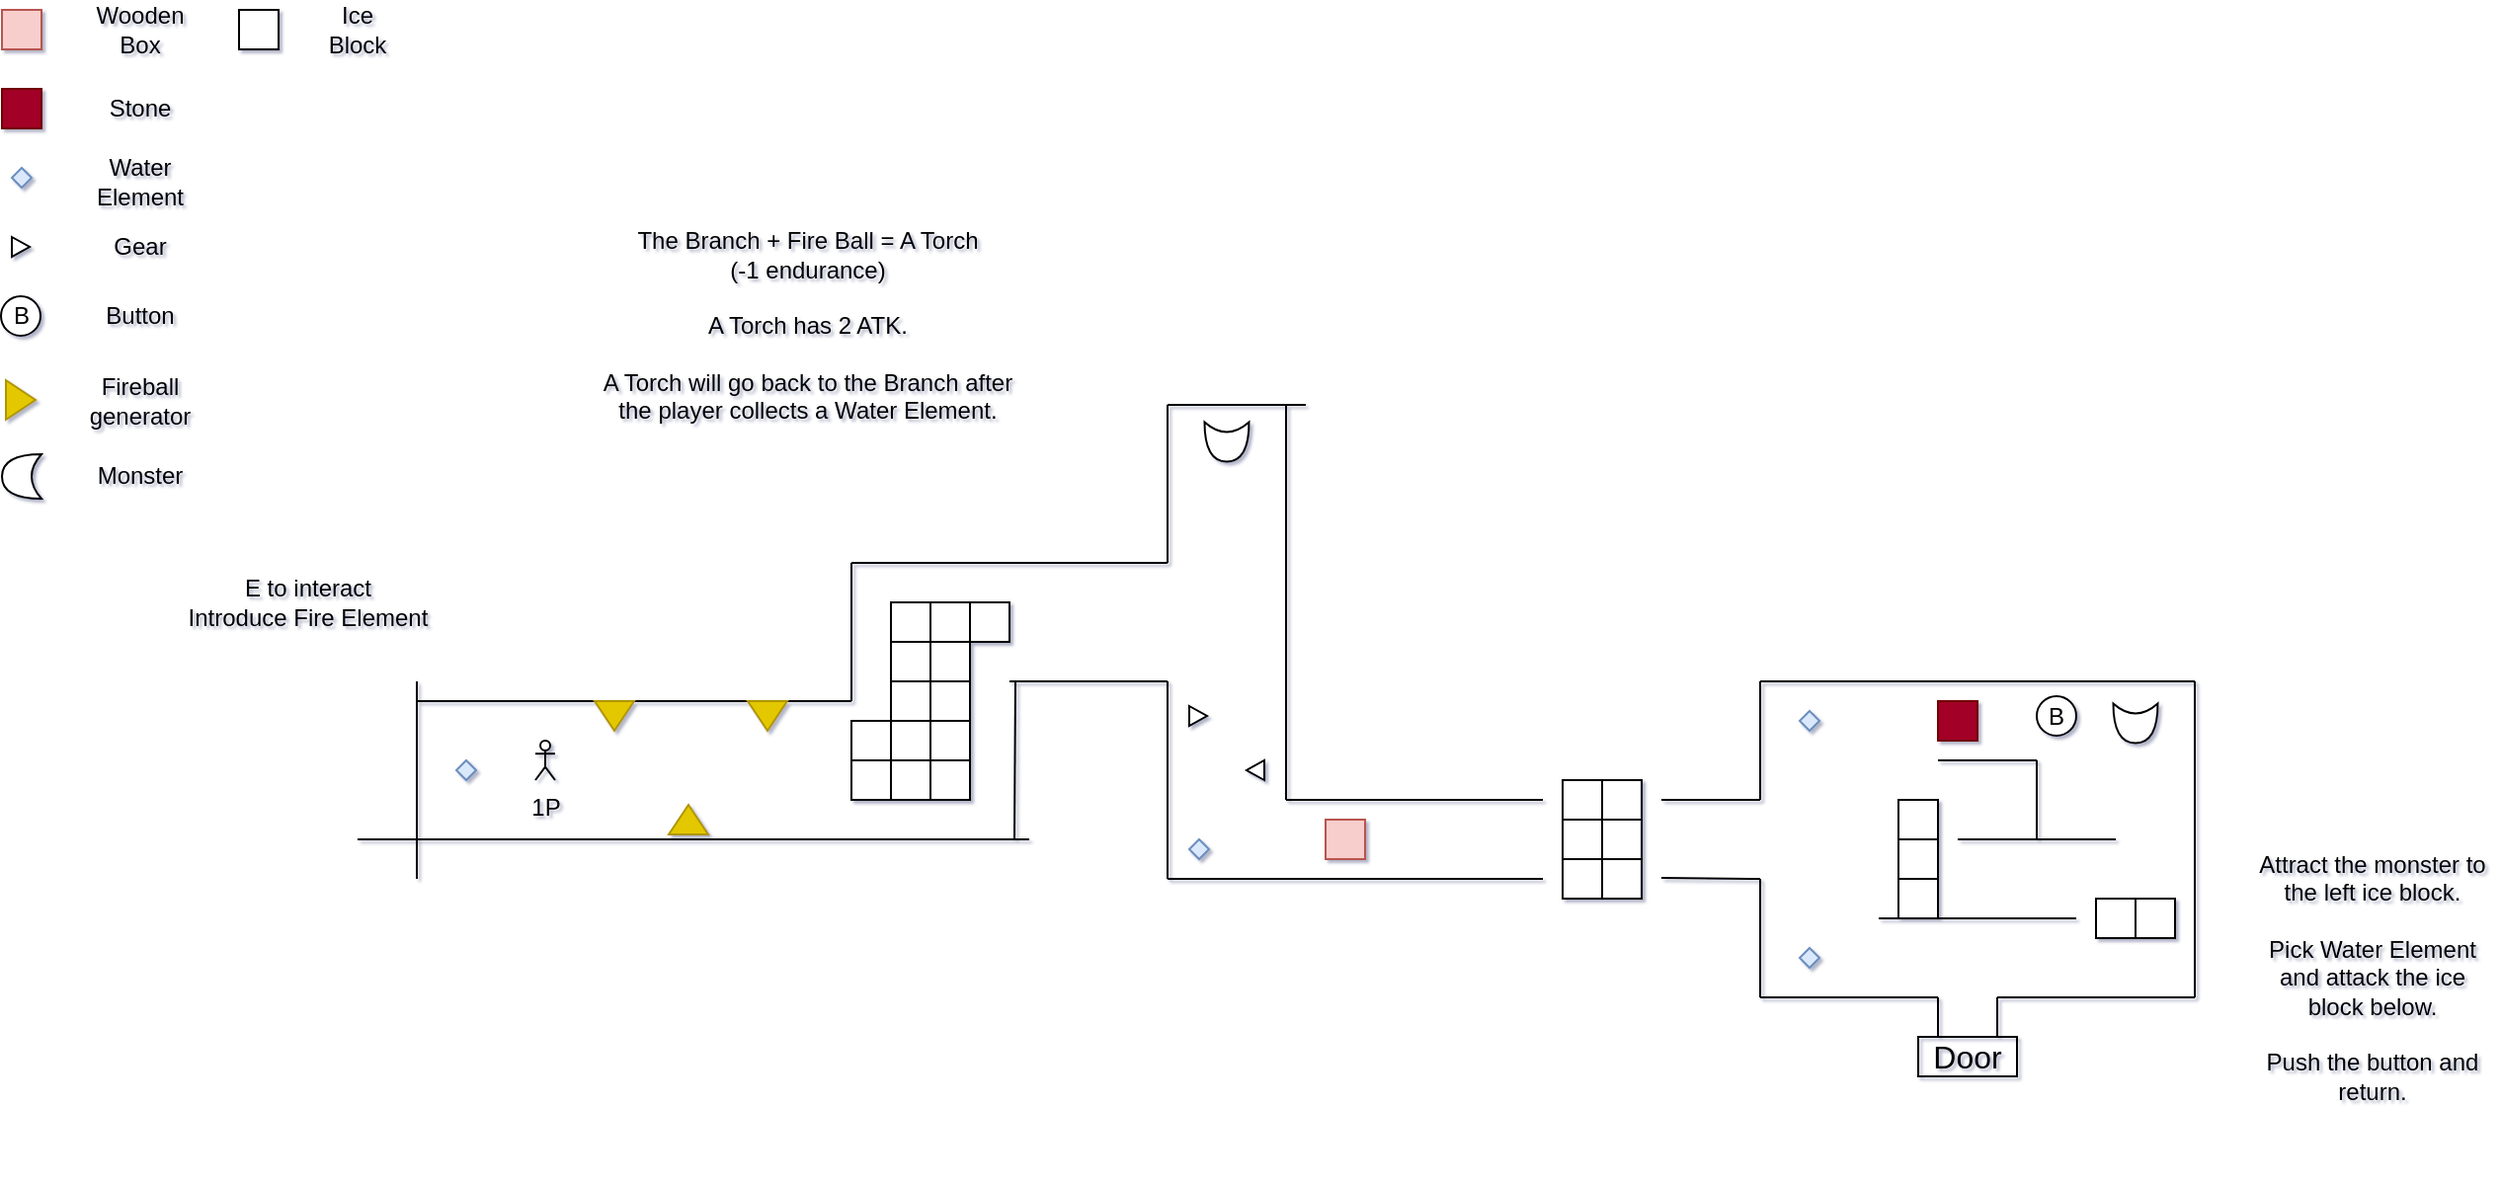 <mxfile version="13.7.9" type="device"><diagram id="3y1AjoHyv7OyycN5n-na" name="第 1 页"><mxGraphModel dx="782" dy="897" grid="1" gridSize="10" guides="1" tooltips="1" connect="0" arrows="0" fold="1" page="0" pageScale="1" pageWidth="1169" pageHeight="827" background="none" math="0" shadow="1"><root><mxCell id="0"/><mxCell id="1" parent="0"/><mxCell id="SpLV2KILrBBFEv4tviCs-5" value="" style="endArrow=none;html=1;" parent="1" edge="1"><mxGeometry width="50" height="50" relative="1" as="geometry"><mxPoint x="350" y="260" as="sourcePoint"/><mxPoint x="690" y="260" as="targetPoint"/></mxGeometry></mxCell><mxCell id="SpLV2KILrBBFEv4tviCs-37" value="1P" style="shape=umlActor;verticalLabelPosition=bottom;verticalAlign=top;html=1;outlineConnect=0;" parent="1" vertex="1"><mxGeometry x="440" y="210" width="10" height="20" as="geometry"/></mxCell><mxCell id="SpLV2KILrBBFEv4tviCs-41" value="E to interact&lt;br&gt;Introduce Fire Element" style="text;html=1;strokeColor=none;fillColor=none;align=center;verticalAlign=middle;whiteSpace=wrap;rounded=0;fontSize=12;" parent="1" vertex="1"><mxGeometry x="260" y="125" width="130" height="30" as="geometry"/></mxCell><mxCell id="SpLV2KILrBBFEv4tviCs-50" value="" style="endArrow=none;html=1;fontSize=16;" parent="1" edge="1"><mxGeometry width="50" height="50" relative="1" as="geometry"><mxPoint x="380" y="280" as="sourcePoint"/><mxPoint x="380" y="180" as="targetPoint"/></mxGeometry></mxCell><mxCell id="80CNVGqYUuL2NQkGsq6I-1" value="" style="whiteSpace=wrap;html=1;aspect=fixed;fillColor=#f8cecc;strokeColor=#b85450;" parent="1" vertex="1"><mxGeometry x="170" y="-160" width="20" height="20" as="geometry"/></mxCell><mxCell id="80CNVGqYUuL2NQkGsq6I-2" value="Wooden Box" style="text;html=1;strokeColor=none;fillColor=none;align=center;verticalAlign=middle;whiteSpace=wrap;rounded=0;" parent="1" vertex="1"><mxGeometry x="220" y="-160" width="40" height="20" as="geometry"/></mxCell><mxCell id="80CNVGqYUuL2NQkGsq6I-3" value="" style="whiteSpace=wrap;html=1;aspect=fixed;fillColor=#a20025;strokeColor=#6F0000;fontColor=#ffffff;" parent="1" vertex="1"><mxGeometry x="170" y="-120" width="20" height="20" as="geometry"/></mxCell><mxCell id="80CNVGqYUuL2NQkGsq6I-4" value="Stone" style="text;html=1;strokeColor=none;fillColor=none;align=center;verticalAlign=middle;whiteSpace=wrap;rounded=0;" parent="1" vertex="1"><mxGeometry x="220" y="-120" width="40" height="20" as="geometry"/></mxCell><mxCell id="80CNVGqYUuL2NQkGsq6I-5" value="" style="rhombus;whiteSpace=wrap;html=1;fillColor=#dae8fc;strokeColor=#6c8ebf;" parent="1" vertex="1"><mxGeometry x="175" y="-80" width="10" height="10" as="geometry"/></mxCell><mxCell id="80CNVGqYUuL2NQkGsq6I-6" value="Water Element" style="text;html=1;strokeColor=none;fillColor=none;align=center;verticalAlign=middle;whiteSpace=wrap;rounded=0;" parent="1" vertex="1"><mxGeometry x="220" y="-83" width="40" height="20" as="geometry"/></mxCell><mxCell id="80CNVGqYUuL2NQkGsq6I-7" value="" style="triangle;whiteSpace=wrap;html=1;" parent="1" vertex="1"><mxGeometry x="175" y="-45" width="9" height="10" as="geometry"/></mxCell><mxCell id="80CNVGqYUuL2NQkGsq6I-8" value="Gear" style="text;html=1;strokeColor=none;fillColor=none;align=center;verticalAlign=middle;whiteSpace=wrap;rounded=0;" parent="1" vertex="1"><mxGeometry x="220" y="-50" width="40" height="20" as="geometry"/></mxCell><mxCell id="80CNVGqYUuL2NQkGsq6I-9" value="B" style="ellipse;whiteSpace=wrap;html=1;aspect=fixed;" parent="1" vertex="1"><mxGeometry x="169.5" y="-15" width="20" height="20" as="geometry"/></mxCell><mxCell id="80CNVGqYUuL2NQkGsq6I-10" value="Button" style="text;html=1;strokeColor=none;fillColor=none;align=center;verticalAlign=middle;whiteSpace=wrap;rounded=0;" parent="1" vertex="1"><mxGeometry x="220" y="-15" width="40" height="20" as="geometry"/></mxCell><mxCell id="ceTM0qT1OFnxoLV3c8jS-2" value="" style="endArrow=none;html=1;" parent="1" edge="1"><mxGeometry width="50" height="50" relative="1" as="geometry"><mxPoint x="380" y="190" as="sourcePoint"/><mxPoint x="600" y="190" as="targetPoint"/></mxGeometry></mxCell><mxCell id="ceTM0qT1OFnxoLV3c8jS-10" value="The Branch + Fire Ball = A Torch&lt;br&gt;(-1 endurance)&lt;br&gt;&lt;br&gt;A Torch has 2 ATK.&lt;br&gt;&lt;br&gt;A Torch will go back to the Branch after the player collects a Water Element." style="text;html=1;strokeColor=none;fillColor=none;align=center;verticalAlign=middle;whiteSpace=wrap;rounded=0;" parent="1" vertex="1"><mxGeometry x="472.5" y="-70" width="210" height="140" as="geometry"/></mxCell><mxCell id="ceTM0qT1OFnxoLV3c8jS-26" value="Fireball generator" style="text;html=1;strokeColor=none;fillColor=none;align=center;verticalAlign=middle;whiteSpace=wrap;rounded=0;" parent="1" vertex="1"><mxGeometry x="220" y="27.5" width="40" height="20" as="geometry"/></mxCell><mxCell id="ceTM0qT1OFnxoLV3c8jS-94" value="" style="shape=xor;whiteSpace=wrap;html=1;rotation=-180;" parent="1" vertex="1"><mxGeometry x="170" y="65" width="20" height="22.5" as="geometry"/></mxCell><mxCell id="ceTM0qT1OFnxoLV3c8jS-95" value="Monster" style="text;html=1;strokeColor=none;fillColor=none;align=center;verticalAlign=middle;whiteSpace=wrap;rounded=0;" parent="1" vertex="1"><mxGeometry x="220" y="66.25" width="40" height="20" as="geometry"/></mxCell><mxCell id="MjP5pH5RTgF4f4vVHYOg-2" value="" style="triangle;whiteSpace=wrap;html=1;fillColor=#e3c800;strokeColor=#B09500;fontColor=#ffffff;rotation=90;" vertex="1" parent="1"><mxGeometry x="472.5" y="187.5" width="15" height="20" as="geometry"/></mxCell><mxCell id="MjP5pH5RTgF4f4vVHYOg-3" value="" style="triangle;whiteSpace=wrap;html=1;fillColor=#e3c800;strokeColor=#B09500;fontColor=#ffffff;rotation=-90;" vertex="1" parent="1"><mxGeometry x="510" y="240" width="15" height="20" as="geometry"/></mxCell><mxCell id="MjP5pH5RTgF4f4vVHYOg-4" value="" style="triangle;whiteSpace=wrap;html=1;fillColor=#e3c800;strokeColor=#B09500;fontColor=#ffffff;rotation=90;" vertex="1" parent="1"><mxGeometry x="550" y="187.5" width="15" height="20" as="geometry"/></mxCell><mxCell id="MjP5pH5RTgF4f4vVHYOg-5" value="" style="endArrow=none;html=1;" edge="1" parent="1"><mxGeometry width="50" height="50" relative="1" as="geometry"><mxPoint x="682.5" y="260" as="sourcePoint"/><mxPoint x="683" y="180" as="targetPoint"/></mxGeometry></mxCell><mxCell id="MjP5pH5RTgF4f4vVHYOg-6" value="" style="whiteSpace=wrap;html=1;aspect=fixed;" vertex="1" parent="1"><mxGeometry x="290" y="-160" width="20" height="20" as="geometry"/></mxCell><mxCell id="MjP5pH5RTgF4f4vVHYOg-7" value="Ice Block" style="text;html=1;strokeColor=none;fillColor=none;align=center;verticalAlign=middle;whiteSpace=wrap;rounded=0;" vertex="1" parent="1"><mxGeometry x="330" y="-160" width="40" height="20" as="geometry"/></mxCell><mxCell id="MjP5pH5RTgF4f4vVHYOg-8" value="" style="whiteSpace=wrap;html=1;aspect=fixed;" vertex="1" parent="1"><mxGeometry x="600" y="200" width="20" height="20" as="geometry"/></mxCell><mxCell id="MjP5pH5RTgF4f4vVHYOg-9" value="" style="whiteSpace=wrap;html=1;aspect=fixed;" vertex="1" parent="1"><mxGeometry x="600" y="220" width="20" height="20" as="geometry"/></mxCell><mxCell id="MjP5pH5RTgF4f4vVHYOg-10" value="" style="whiteSpace=wrap;html=1;aspect=fixed;" vertex="1" parent="1"><mxGeometry x="620" y="220" width="20" height="20" as="geometry"/></mxCell><mxCell id="MjP5pH5RTgF4f4vVHYOg-13" value="" style="whiteSpace=wrap;html=1;aspect=fixed;" vertex="1" parent="1"><mxGeometry x="640" y="220" width="20" height="20" as="geometry"/></mxCell><mxCell id="MjP5pH5RTgF4f4vVHYOg-14" value="" style="whiteSpace=wrap;html=1;aspect=fixed;" vertex="1" parent="1"><mxGeometry x="620" y="200" width="20" height="20" as="geometry"/></mxCell><mxCell id="MjP5pH5RTgF4f4vVHYOg-15" value="" style="whiteSpace=wrap;html=1;aspect=fixed;" vertex="1" parent="1"><mxGeometry x="640" y="200" width="20" height="20" as="geometry"/></mxCell><mxCell id="MjP5pH5RTgF4f4vVHYOg-16" value="" style="whiteSpace=wrap;html=1;aspect=fixed;" vertex="1" parent="1"><mxGeometry x="620" y="180" width="20" height="20" as="geometry"/></mxCell><mxCell id="MjP5pH5RTgF4f4vVHYOg-17" value="" style="whiteSpace=wrap;html=1;aspect=fixed;" vertex="1" parent="1"><mxGeometry x="640" y="180" width="20" height="20" as="geometry"/></mxCell><mxCell id="MjP5pH5RTgF4f4vVHYOg-18" value="" style="whiteSpace=wrap;html=1;aspect=fixed;" vertex="1" parent="1"><mxGeometry x="640" y="160" width="20" height="20" as="geometry"/></mxCell><mxCell id="MjP5pH5RTgF4f4vVHYOg-19" value="" style="whiteSpace=wrap;html=1;aspect=fixed;" vertex="1" parent="1"><mxGeometry x="640" y="140" width="20" height="20" as="geometry"/></mxCell><mxCell id="MjP5pH5RTgF4f4vVHYOg-20" value="" style="whiteSpace=wrap;html=1;aspect=fixed;" vertex="1" parent="1"><mxGeometry x="660" y="140" width="20" height="20" as="geometry"/></mxCell><mxCell id="MjP5pH5RTgF4f4vVHYOg-21" value="" style="whiteSpace=wrap;html=1;aspect=fixed;" vertex="1" parent="1"><mxGeometry x="620" y="160" width="20" height="20" as="geometry"/></mxCell><mxCell id="MjP5pH5RTgF4f4vVHYOg-22" value="" style="whiteSpace=wrap;html=1;aspect=fixed;" vertex="1" parent="1"><mxGeometry x="620" y="140" width="20" height="20" as="geometry"/></mxCell><mxCell id="MjP5pH5RTgF4f4vVHYOg-23" value="" style="endArrow=none;html=1;" edge="1" parent="1"><mxGeometry width="50" height="50" relative="1" as="geometry"><mxPoint x="600" y="190" as="sourcePoint"/><mxPoint x="600" y="120" as="targetPoint"/></mxGeometry></mxCell><mxCell id="MjP5pH5RTgF4f4vVHYOg-24" value="" style="endArrow=none;html=1;" edge="1" parent="1"><mxGeometry width="50" height="50" relative="1" as="geometry"><mxPoint x="600" y="120" as="sourcePoint"/><mxPoint x="760" y="120" as="targetPoint"/></mxGeometry></mxCell><mxCell id="MjP5pH5RTgF4f4vVHYOg-25" value="" style="endArrow=none;html=1;" edge="1" parent="1"><mxGeometry width="50" height="50" relative="1" as="geometry"><mxPoint x="680" y="180" as="sourcePoint"/><mxPoint x="760" y="180" as="targetPoint"/></mxGeometry></mxCell><mxCell id="MjP5pH5RTgF4f4vVHYOg-26" value="" style="endArrow=none;html=1;" edge="1" parent="1"><mxGeometry width="50" height="50" relative="1" as="geometry"><mxPoint x="760" y="280" as="sourcePoint"/><mxPoint x="760" y="180" as="targetPoint"/></mxGeometry></mxCell><mxCell id="MjP5pH5RTgF4f4vVHYOg-27" value="" style="endArrow=none;html=1;" edge="1" parent="1"><mxGeometry width="50" height="50" relative="1" as="geometry"><mxPoint x="760" y="120" as="sourcePoint"/><mxPoint x="760" y="40" as="targetPoint"/></mxGeometry></mxCell><mxCell id="MjP5pH5RTgF4f4vVHYOg-28" value="" style="endArrow=none;html=1;" edge="1" parent="1"><mxGeometry width="50" height="50" relative="1" as="geometry"><mxPoint x="760" y="40" as="sourcePoint"/><mxPoint x="830" y="40" as="targetPoint"/></mxGeometry></mxCell><mxCell id="MjP5pH5RTgF4f4vVHYOg-29" value="" style="endArrow=none;html=1;" edge="1" parent="1"><mxGeometry width="50" height="50" relative="1" as="geometry"><mxPoint x="760" y="280" as="sourcePoint"/><mxPoint x="950" y="280" as="targetPoint"/></mxGeometry></mxCell><mxCell id="MjP5pH5RTgF4f4vVHYOg-35" value="" style="endArrow=none;html=1;" edge="1" parent="1"><mxGeometry width="50" height="50" relative="1" as="geometry"><mxPoint x="820" y="240" as="sourcePoint"/><mxPoint x="820" y="40" as="targetPoint"/></mxGeometry></mxCell><mxCell id="MjP5pH5RTgF4f4vVHYOg-36" value="" style="endArrow=none;html=1;" edge="1" parent="1"><mxGeometry width="50" height="50" relative="1" as="geometry"><mxPoint x="820" y="240" as="sourcePoint"/><mxPoint x="950" y="240" as="targetPoint"/></mxGeometry></mxCell><mxCell id="MjP5pH5RTgF4f4vVHYOg-38" value="" style="rhombus;whiteSpace=wrap;html=1;fillColor=#dae8fc;strokeColor=#6c8ebf;" vertex="1" parent="1"><mxGeometry x="771" y="260" width="10" height="10" as="geometry"/></mxCell><mxCell id="MjP5pH5RTgF4f4vVHYOg-39" value="" style="shape=xor;whiteSpace=wrap;html=1;rotation=90;" vertex="1" parent="1"><mxGeometry x="780" y="47.5" width="20" height="22.5" as="geometry"/></mxCell><mxCell id="MjP5pH5RTgF4f4vVHYOg-41" value="" style="triangle;whiteSpace=wrap;html=1;" vertex="1" parent="1"><mxGeometry x="771" y="192.5" width="9" height="10" as="geometry"/></mxCell><mxCell id="MjP5pH5RTgF4f4vVHYOg-42" value="" style="triangle;whiteSpace=wrap;html=1;rotation=-180;" vertex="1" parent="1"><mxGeometry x="800" y="220" width="9" height="10" as="geometry"/></mxCell><mxCell id="MjP5pH5RTgF4f4vVHYOg-44" value="" style="whiteSpace=wrap;html=1;aspect=fixed;" vertex="1" parent="1"><mxGeometry x="960" y="250" width="20" height="20" as="geometry"/></mxCell><mxCell id="MjP5pH5RTgF4f4vVHYOg-45" value="" style="whiteSpace=wrap;html=1;aspect=fixed;" vertex="1" parent="1"><mxGeometry x="960" y="270" width="20" height="20" as="geometry"/></mxCell><mxCell id="MjP5pH5RTgF4f4vVHYOg-46" value="" style="whiteSpace=wrap;html=1;aspect=fixed;" vertex="1" parent="1"><mxGeometry x="960" y="230" width="20" height="20" as="geometry"/></mxCell><mxCell id="MjP5pH5RTgF4f4vVHYOg-47" value="" style="whiteSpace=wrap;html=1;aspect=fixed;" vertex="1" parent="1"><mxGeometry x="980" y="230" width="20" height="20" as="geometry"/></mxCell><mxCell id="MjP5pH5RTgF4f4vVHYOg-48" value="" style="whiteSpace=wrap;html=1;aspect=fixed;" vertex="1" parent="1"><mxGeometry x="980" y="250" width="20" height="20" as="geometry"/></mxCell><mxCell id="MjP5pH5RTgF4f4vVHYOg-49" value="" style="whiteSpace=wrap;html=1;aspect=fixed;" vertex="1" parent="1"><mxGeometry x="980" y="270" width="20" height="20" as="geometry"/></mxCell><mxCell id="MjP5pH5RTgF4f4vVHYOg-50" value="" style="endArrow=none;html=1;" edge="1" parent="1"><mxGeometry width="50" height="50" relative="1" as="geometry"><mxPoint x="1010" y="240" as="sourcePoint"/><mxPoint x="1060" y="240" as="targetPoint"/></mxGeometry></mxCell><mxCell id="MjP5pH5RTgF4f4vVHYOg-51" value="" style="endArrow=none;html=1;" edge="1" parent="1"><mxGeometry width="50" height="50" relative="1" as="geometry"><mxPoint x="1010" y="279.5" as="sourcePoint"/><mxPoint x="1060" y="280" as="targetPoint"/></mxGeometry></mxCell><mxCell id="MjP5pH5RTgF4f4vVHYOg-52" value="" style="rhombus;whiteSpace=wrap;html=1;fillColor=#dae8fc;strokeColor=#6c8ebf;" vertex="1" parent="1"><mxGeometry x="1080" y="315" width="10" height="10" as="geometry"/></mxCell><mxCell id="MjP5pH5RTgF4f4vVHYOg-53" value="" style="endArrow=none;html=1;" edge="1" parent="1"><mxGeometry width="50" height="50" relative="1" as="geometry"><mxPoint x="1060" y="240" as="sourcePoint"/><mxPoint x="1060" y="180" as="targetPoint"/></mxGeometry></mxCell><mxCell id="MjP5pH5RTgF4f4vVHYOg-54" value="" style="endArrow=none;html=1;" edge="1" parent="1"><mxGeometry width="50" height="50" relative="1" as="geometry"><mxPoint x="1060" y="340" as="sourcePoint"/><mxPoint x="1060" y="280" as="targetPoint"/></mxGeometry></mxCell><mxCell id="MjP5pH5RTgF4f4vVHYOg-55" value="" style="endArrow=none;html=1;" edge="1" parent="1"><mxGeometry width="50" height="50" relative="1" as="geometry"><mxPoint x="1180" y="340" as="sourcePoint"/><mxPoint x="1280" y="340" as="targetPoint"/></mxGeometry></mxCell><mxCell id="MjP5pH5RTgF4f4vVHYOg-56" value="" style="endArrow=none;html=1;" edge="1" parent="1"><mxGeometry width="50" height="50" relative="1" as="geometry"><mxPoint x="1060" y="180" as="sourcePoint"/><mxPoint x="1280" y="180" as="targetPoint"/></mxGeometry></mxCell><mxCell id="MjP5pH5RTgF4f4vVHYOg-57" value="" style="endArrow=none;html=1;" edge="1" parent="1"><mxGeometry width="50" height="50" relative="1" as="geometry"><mxPoint x="1280" y="340" as="sourcePoint"/><mxPoint x="1280" y="180" as="targetPoint"/></mxGeometry></mxCell><mxCell id="MjP5pH5RTgF4f4vVHYOg-59" value="" style="whiteSpace=wrap;html=1;aspect=fixed;fillColor=#f8cecc;strokeColor=#b85450;" vertex="1" parent="1"><mxGeometry x="840" y="250" width="20" height="20" as="geometry"/></mxCell><mxCell id="MjP5pH5RTgF4f4vVHYOg-60" value="" style="triangle;whiteSpace=wrap;html=1;fillColor=#e3c800;strokeColor=#B09500;fontColor=#ffffff;rotation=0;" vertex="1" parent="1"><mxGeometry x="172" y="27.5" width="15" height="20" as="geometry"/></mxCell><mxCell id="MjP5pH5RTgF4f4vVHYOg-61" value="" style="shape=xor;whiteSpace=wrap;html=1;rotation=90;" vertex="1" parent="1"><mxGeometry x="1240" y="190" width="20" height="22.5" as="geometry"/></mxCell><mxCell id="MjP5pH5RTgF4f4vVHYOg-64" value="Door" style="rounded=0;whiteSpace=wrap;html=1;fontSize=16;fillColor=none;" vertex="1" parent="1"><mxGeometry x="1140" y="360" width="50" height="20" as="geometry"/></mxCell><mxCell id="MjP5pH5RTgF4f4vVHYOg-65" value="" style="endArrow=none;html=1;" edge="1" parent="1"><mxGeometry width="50" height="50" relative="1" as="geometry"><mxPoint x="1120" y="300" as="sourcePoint"/><mxPoint x="1220" y="300" as="targetPoint"/></mxGeometry></mxCell><mxCell id="MjP5pH5RTgF4f4vVHYOg-67" value="" style="whiteSpace=wrap;html=1;aspect=fixed;" vertex="1" parent="1"><mxGeometry x="1230" y="290" width="20" height="20" as="geometry"/></mxCell><mxCell id="MjP5pH5RTgF4f4vVHYOg-68" value="" style="whiteSpace=wrap;html=1;aspect=fixed;" vertex="1" parent="1"><mxGeometry x="1250" y="290" width="20" height="20" as="geometry"/></mxCell><mxCell id="MjP5pH5RTgF4f4vVHYOg-69" value="" style="whiteSpace=wrap;html=1;aspect=fixed;" vertex="1" parent="1"><mxGeometry x="1130" y="260" width="20" height="20" as="geometry"/></mxCell><mxCell id="MjP5pH5RTgF4f4vVHYOg-71" value="" style="endArrow=none;html=1;" edge="1" parent="1"><mxGeometry width="50" height="50" relative="1" as="geometry"><mxPoint x="1200" y="220" as="sourcePoint"/><mxPoint x="1200" y="260" as="targetPoint"/></mxGeometry></mxCell><mxCell id="MjP5pH5RTgF4f4vVHYOg-73" value="" style="whiteSpace=wrap;html=1;aspect=fixed;" vertex="1" parent="1"><mxGeometry x="1130" y="240" width="20" height="20" as="geometry"/></mxCell><mxCell id="MjP5pH5RTgF4f4vVHYOg-74" value="" style="whiteSpace=wrap;html=1;aspect=fixed;" vertex="1" parent="1"><mxGeometry x="1130" y="280" width="20" height="20" as="geometry"/></mxCell><mxCell id="MjP5pH5RTgF4f4vVHYOg-75" value="B" style="ellipse;whiteSpace=wrap;html=1;aspect=fixed;" vertex="1" parent="1"><mxGeometry x="1200" y="187.5" width="20" height="20" as="geometry"/></mxCell><mxCell id="MjP5pH5RTgF4f4vVHYOg-76" value="" style="endArrow=none;html=1;" edge="1" parent="1"><mxGeometry width="50" height="50" relative="1" as="geometry"><mxPoint x="1160" y="260" as="sourcePoint"/><mxPoint x="1240" y="260" as="targetPoint"/></mxGeometry></mxCell><mxCell id="MjP5pH5RTgF4f4vVHYOg-77" value="" style="endArrow=none;html=1;" edge="1" parent="1"><mxGeometry width="50" height="50" relative="1" as="geometry"><mxPoint x="1150" y="340" as="sourcePoint"/><mxPoint x="1060" y="340" as="targetPoint"/></mxGeometry></mxCell><mxCell id="MjP5pH5RTgF4f4vVHYOg-78" value="" style="endArrow=none;html=1;" edge="1" parent="1"><mxGeometry width="50" height="50" relative="1" as="geometry"><mxPoint x="1150" y="360" as="sourcePoint"/><mxPoint x="1150" y="340" as="targetPoint"/></mxGeometry></mxCell><mxCell id="MjP5pH5RTgF4f4vVHYOg-79" value="" style="endArrow=none;html=1;" edge="1" parent="1"><mxGeometry width="50" height="50" relative="1" as="geometry"><mxPoint x="1180" y="360" as="sourcePoint"/><mxPoint x="1180" y="340" as="targetPoint"/></mxGeometry></mxCell><mxCell id="MjP5pH5RTgF4f4vVHYOg-82" value="" style="endArrow=none;html=1;" edge="1" parent="1"><mxGeometry width="50" height="50" relative="1" as="geometry"><mxPoint x="1150" y="220" as="sourcePoint"/><mxPoint x="1200" y="220" as="targetPoint"/></mxGeometry></mxCell><mxCell id="MjP5pH5RTgF4f4vVHYOg-84" value="" style="whiteSpace=wrap;html=1;aspect=fixed;fillColor=#a20025;strokeColor=#6F0000;fontColor=#ffffff;" vertex="1" parent="1"><mxGeometry x="1150" y="190" width="20" height="20" as="geometry"/></mxCell><mxCell id="MjP5pH5RTgF4f4vVHYOg-85" value="" style="rhombus;whiteSpace=wrap;html=1;fillColor=#dae8fc;strokeColor=#6c8ebf;" vertex="1" parent="1"><mxGeometry x="1080" y="195" width="10" height="10" as="geometry"/></mxCell><mxCell id="MjP5pH5RTgF4f4vVHYOg-86" value="Attract the monster to the left ice block.&lt;br&gt;&lt;br&gt;Pick Water Element and attack the ice block below.&lt;br&gt;&lt;br&gt;Push the button and return." style="text;html=1;strokeColor=none;fillColor=none;align=center;verticalAlign=middle;whiteSpace=wrap;rounded=0;" vertex="1" parent="1"><mxGeometry x="1310" y="230" width="120" height="200" as="geometry"/></mxCell><mxCell id="MjP5pH5RTgF4f4vVHYOg-87" value="" style="rhombus;whiteSpace=wrap;html=1;fillColor=#dae8fc;strokeColor=#6c8ebf;" vertex="1" parent="1"><mxGeometry x="400" y="220" width="10" height="10" as="geometry"/></mxCell></root></mxGraphModel></diagram></mxfile>